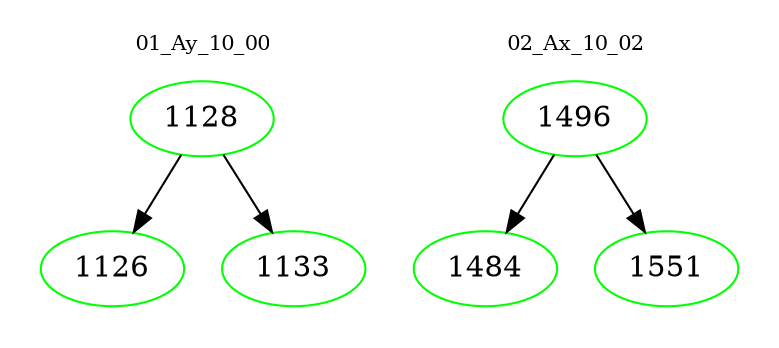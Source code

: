 digraph{
subgraph cluster_0 {
color = white
label = "01_Ay_10_00";
fontsize=10;
T0_1128 [label="1128", color="green"]
T0_1128 -> T0_1126 [color="black"]
T0_1126 [label="1126", color="green"]
T0_1128 -> T0_1133 [color="black"]
T0_1133 [label="1133", color="green"]
}
subgraph cluster_1 {
color = white
label = "02_Ax_10_02";
fontsize=10;
T1_1496 [label="1496", color="green"]
T1_1496 -> T1_1484 [color="black"]
T1_1484 [label="1484", color="green"]
T1_1496 -> T1_1551 [color="black"]
T1_1551 [label="1551", color="green"]
}
}
